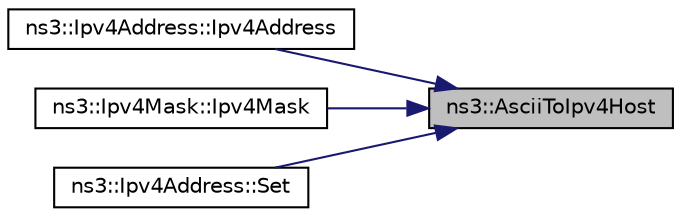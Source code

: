 digraph "ns3::AsciiToIpv4Host"
{
 // LATEX_PDF_SIZE
  edge [fontname="Helvetica",fontsize="10",labelfontname="Helvetica",labelfontsize="10"];
  node [fontname="Helvetica",fontsize="10",shape=record];
  rankdir="RL";
  Node1 [label="ns3::AsciiToIpv4Host",height=0.2,width=0.4,color="black", fillcolor="grey75", style="filled", fontcolor="black",tooltip="Converts a string representing an IP address into the address."];
  Node1 -> Node2 [dir="back",color="midnightblue",fontsize="10",style="solid",fontname="Helvetica"];
  Node2 [label="ns3::Ipv4Address::Ipv4Address",height=0.2,width=0.4,color="black", fillcolor="white", style="filled",URL="$classns3_1_1_ipv4_address.html#ac18922ac9581589a3a944e2568537214",tooltip="Constructs an Ipv4Address by parsing a the input C-string."];
  Node1 -> Node3 [dir="back",color="midnightblue",fontsize="10",style="solid",fontname="Helvetica"];
  Node3 [label="ns3::Ipv4Mask::Ipv4Mask",height=0.2,width=0.4,color="black", fillcolor="white", style="filled",URL="$classns3_1_1_ipv4_mask.html#abac70ca1bc2899c0519e68d932e1e7fe",tooltip=" "];
  Node1 -> Node4 [dir="back",color="midnightblue",fontsize="10",style="solid",fontname="Helvetica"];
  Node4 [label="ns3::Ipv4Address::Set",height=0.2,width=0.4,color="black", fillcolor="white", style="filled",URL="$classns3_1_1_ipv4_address.html#ab92fcc55afbf4f0c10d3ae125d092313",tooltip="Sets an Ipv4Address by parsing a the input C-string."];
}
